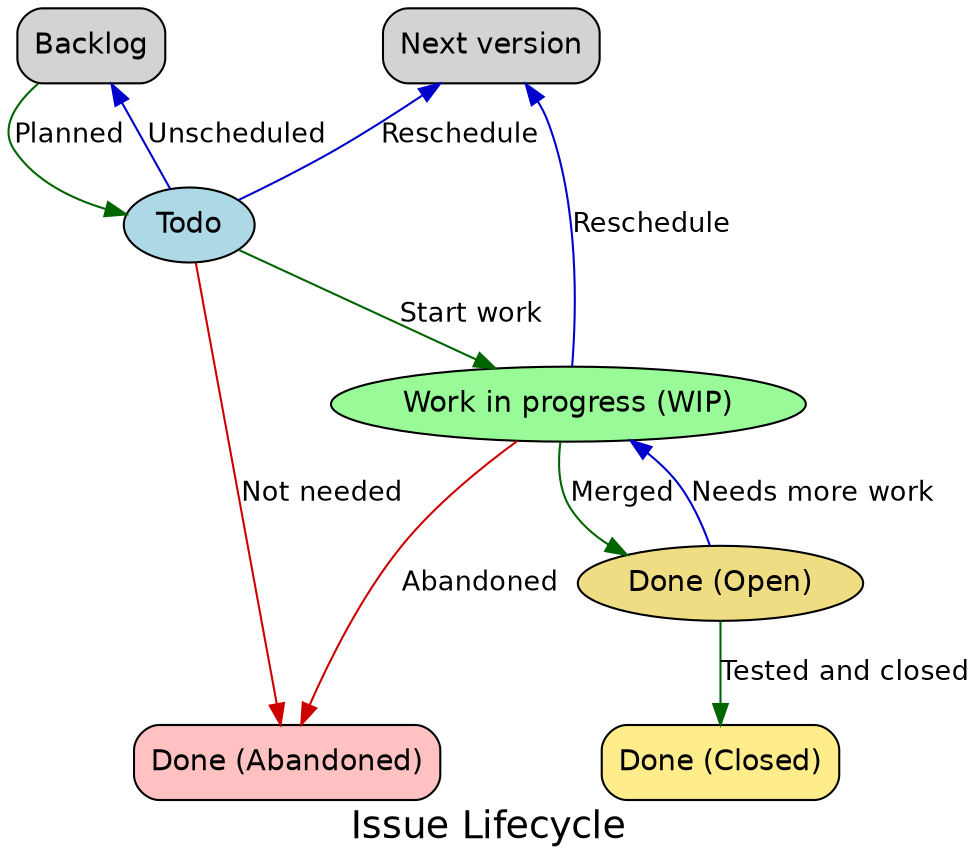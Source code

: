 digraph {
    label = "Issue Lifecycle";
    graph [rankdir = "TB", fontname = "helvetica", fontsize="18"];
    node [fontname = "helvetica"];
    edge [fontname = "helvetica", fontsize="13"];

    { rank=same BACKLOG NEXT_VERSION }
    { rank=same DONE_DEAD DONE_CLOSED }

    // --- NODES - terminal
    BACKLOG [ 
        label="Backlog", 
        style="filled,rounded", 
        fillcolor="lightgrey", 
        shape="rect"];
    DONE_CLOSED [
        label="Done (Closed)", 
        style="filled,rounded", 
        fillcolor="lightgoldenrod1", 
        shape="rect"];
    DONE_DEAD [
        label="Done (Abandoned)", 
        style="filled,rounded", 
        fillcolor="rosybrown1", 
        shape="rect"];
    NEXT_VERSION [
        label="Next version", 
        style="filled,rounded", 
        fillcolor="lightgrey", 
        shape="rect"];

    // --- NODES - active
    TODO [ 
        label="Todo", 
        style="filled", 
        fillcolor="lightblue"];
    WIP [
        label="Work in progress (WIP)", 
        style="filled", 
        fillcolor="palegreen"];
    DONE_OPEN [
        label="Done (Open)", 
        style="filled", 
        fillcolor="lightgoldenrod"];
    
    // --- EDGES - happy flow
    BACKLOG -> TODO [label="Planned", color="darkgreen"];
    TODO -> WIP [label="Start work", color="darkgreen"];
    WIP -> DONE_OPEN [label="Merged", color="darkgreen"];
    DONE_OPEN -> DONE_CLOSED [label="Tested and closed", color="darkgreen"];


    // --- EDGES - fallbacks
    DONE_OPEN -> WIP [label="Needs more work", color="blue3"];
    WIP -> DONE_DEAD [label="Abandoned", color="red3"];
    TODO -> NEXT_VERSION [label="Reschedule", color="blue3"];
    WIP -> NEXT_VERSION [label="Reschedule", color="blue3"];

    // --- EDGES - abandon
    TODO -> DONE_DEAD [label="Not needed", color="red3"];
    TODO -> BACKLOG [label="Unscheduled", color="blue3"];
    
}